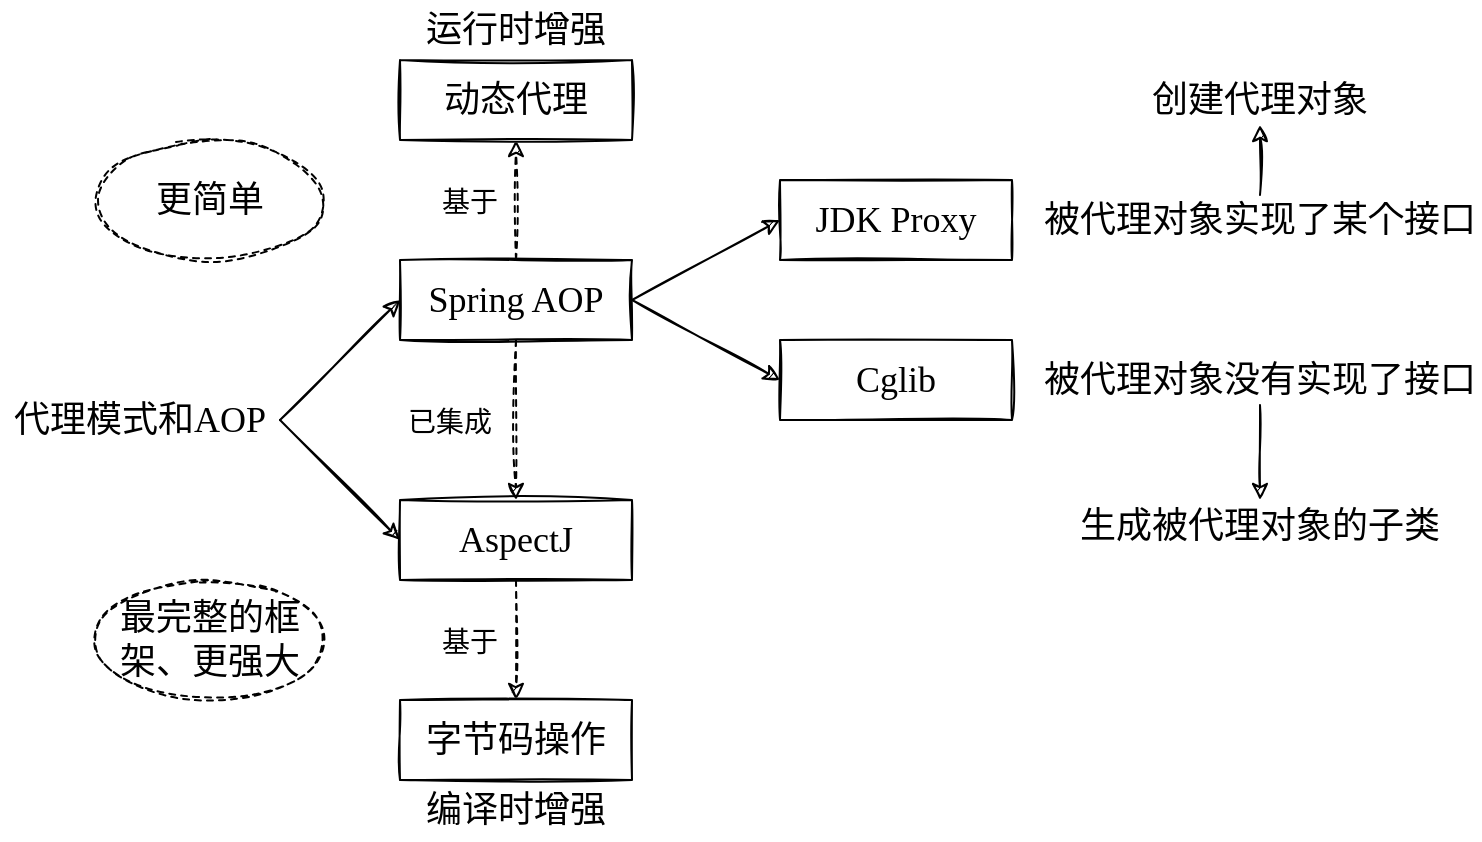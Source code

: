 <mxfile version="20.3.0" type="device"><diagram id="IanWXQto8tNl39bKye3X" name="第 1 页"><mxGraphModel dx="850" dy="664" grid="1" gridSize="10" guides="1" tooltips="1" connect="1" arrows="1" fold="1" page="1" pageScale="1" pageWidth="827" pageHeight="1169" math="0" shadow="0"><root><mxCell id="0"/><mxCell id="1" parent="0"/><mxCell id="BTqKzq2h07kBSAUvnQQ2-18" style="edgeStyle=none;rounded=0;sketch=1;orthogonalLoop=1;jettySize=auto;html=1;exitX=1;exitY=0.5;exitDx=0;exitDy=0;entryX=0;entryY=0.5;entryDx=0;entryDy=0;fontFamily=Comic Sans MS;fontSize=14;" edge="1" parent="1" source="BTqKzq2h07kBSAUvnQQ2-1" target="BTqKzq2h07kBSAUvnQQ2-2"><mxGeometry relative="1" as="geometry"/></mxCell><mxCell id="BTqKzq2h07kBSAUvnQQ2-19" style="edgeStyle=none;rounded=0;sketch=1;orthogonalLoop=1;jettySize=auto;html=1;exitX=1;exitY=0.5;exitDx=0;exitDy=0;entryX=0;entryY=0.5;entryDx=0;entryDy=0;fontFamily=Comic Sans MS;fontSize=14;" edge="1" parent="1" source="BTqKzq2h07kBSAUvnQQ2-1" target="BTqKzq2h07kBSAUvnQQ2-6"><mxGeometry relative="1" as="geometry"/></mxCell><mxCell id="BTqKzq2h07kBSAUvnQQ2-1" value="&lt;font face=&quot;Comic Sans MS&quot; style=&quot;font-size: 18px;&quot;&gt;代理模式和AOP&lt;/font&gt;" style="text;html=1;strokeColor=none;fillColor=none;align=center;verticalAlign=middle;whiteSpace=wrap;rounded=0;sketch=1;" vertex="1" parent="1"><mxGeometry x="30" y="225" width="140" height="30" as="geometry"/></mxCell><mxCell id="BTqKzq2h07kBSAUvnQQ2-10" style="edgeStyle=orthogonalEdgeStyle;rounded=0;orthogonalLoop=1;jettySize=auto;html=1;exitX=0.5;exitY=1;exitDx=0;exitDy=0;entryX=0.5;entryY=0;entryDx=0;entryDy=0;fontFamily=Comic Sans MS;fontSize=18;sketch=1;dashed=1;" edge="1" parent="1" source="BTqKzq2h07kBSAUvnQQ2-2" target="BTqKzq2h07kBSAUvnQQ2-6"><mxGeometry relative="1" as="geometry"/></mxCell><mxCell id="BTqKzq2h07kBSAUvnQQ2-13" style="edgeStyle=orthogonalEdgeStyle;rounded=0;sketch=1;orthogonalLoop=1;jettySize=auto;html=1;exitX=0.5;exitY=0;exitDx=0;exitDy=0;entryX=0.5;entryY=1;entryDx=0;entryDy=0;dashed=1;fontFamily=Comic Sans MS;fontSize=14;" edge="1" parent="1" source="BTqKzq2h07kBSAUvnQQ2-2" target="BTqKzq2h07kBSAUvnQQ2-3"><mxGeometry relative="1" as="geometry"/></mxCell><mxCell id="BTqKzq2h07kBSAUvnQQ2-16" style="rounded=0;sketch=1;orthogonalLoop=1;jettySize=auto;html=1;exitX=1;exitY=0.5;exitDx=0;exitDy=0;entryX=0;entryY=0.5;entryDx=0;entryDy=0;fontFamily=Comic Sans MS;fontSize=14;" edge="1" parent="1" source="BTqKzq2h07kBSAUvnQQ2-2" target="BTqKzq2h07kBSAUvnQQ2-4"><mxGeometry relative="1" as="geometry"/></mxCell><mxCell id="BTqKzq2h07kBSAUvnQQ2-17" style="edgeStyle=none;rounded=0;sketch=1;orthogonalLoop=1;jettySize=auto;html=1;exitX=1;exitY=0.5;exitDx=0;exitDy=0;entryX=0;entryY=0.5;entryDx=0;entryDy=0;fontFamily=Comic Sans MS;fontSize=14;" edge="1" parent="1" source="BTqKzq2h07kBSAUvnQQ2-2" target="BTqKzq2h07kBSAUvnQQ2-5"><mxGeometry relative="1" as="geometry"/></mxCell><mxCell id="BTqKzq2h07kBSAUvnQQ2-2" value="Spring AOP" style="rounded=0;whiteSpace=wrap;html=1;sketch=1;fontFamily=Comic Sans MS;fontSize=18;" vertex="1" parent="1"><mxGeometry x="230" y="160" width="116" height="40" as="geometry"/></mxCell><mxCell id="BTqKzq2h07kBSAUvnQQ2-3" value="动态代理" style="rounded=0;whiteSpace=wrap;html=1;sketch=1;fontFamily=Comic Sans MS;fontSize=18;" vertex="1" parent="1"><mxGeometry x="230" y="60" width="116" height="40" as="geometry"/></mxCell><mxCell id="BTqKzq2h07kBSAUvnQQ2-4" value="JDK Proxy" style="rounded=0;whiteSpace=wrap;html=1;sketch=1;fontFamily=Comic Sans MS;fontSize=18;" vertex="1" parent="1"><mxGeometry x="420" y="120" width="116" height="40" as="geometry"/></mxCell><mxCell id="BTqKzq2h07kBSAUvnQQ2-5" value="Cglib" style="rounded=0;whiteSpace=wrap;html=1;sketch=1;fontFamily=Comic Sans MS;fontSize=18;" vertex="1" parent="1"><mxGeometry x="420" y="200" width="116" height="40" as="geometry"/></mxCell><mxCell id="BTqKzq2h07kBSAUvnQQ2-12" style="edgeStyle=orthogonalEdgeStyle;rounded=0;sketch=1;orthogonalLoop=1;jettySize=auto;html=1;exitX=0.5;exitY=1;exitDx=0;exitDy=0;entryX=0.5;entryY=0;entryDx=0;entryDy=0;fontFamily=Comic Sans MS;fontSize=14;dashed=1;" edge="1" parent="1" source="BTqKzq2h07kBSAUvnQQ2-6" target="BTqKzq2h07kBSAUvnQQ2-9"><mxGeometry relative="1" as="geometry"/></mxCell><mxCell id="BTqKzq2h07kBSAUvnQQ2-6" value="AspectJ" style="rounded=0;whiteSpace=wrap;html=1;sketch=1;fontFamily=Comic Sans MS;fontSize=18;" vertex="1" parent="1"><mxGeometry x="230" y="280" width="116" height="40" as="geometry"/></mxCell><mxCell id="BTqKzq2h07kBSAUvnQQ2-7" value="&lt;font face=&quot;Comic Sans MS&quot; style=&quot;font-size: 18px;&quot;&gt;运行时增强&lt;/font&gt;" style="text;html=1;strokeColor=none;fillColor=none;align=center;verticalAlign=middle;whiteSpace=wrap;rounded=0;sketch=1;" vertex="1" parent="1"><mxGeometry x="223" y="30" width="130" height="30" as="geometry"/></mxCell><mxCell id="BTqKzq2h07kBSAUvnQQ2-8" value="&lt;font face=&quot;Comic Sans MS&quot; style=&quot;font-size: 18px;&quot;&gt;编译时增强&lt;/font&gt;" style="text;html=1;strokeColor=none;fillColor=none;align=center;verticalAlign=middle;whiteSpace=wrap;rounded=0;sketch=1;" vertex="1" parent="1"><mxGeometry x="223" y="420" width="130" height="30" as="geometry"/></mxCell><mxCell id="BTqKzq2h07kBSAUvnQQ2-9" value="字节码操作" style="rounded=0;whiteSpace=wrap;html=1;sketch=1;fontFamily=Comic Sans MS;fontSize=18;" vertex="1" parent="1"><mxGeometry x="230" y="380" width="116" height="40" as="geometry"/></mxCell><mxCell id="BTqKzq2h07kBSAUvnQQ2-11" value="&lt;font style=&quot;font-size: 14px;&quot;&gt;已集成&lt;/font&gt;" style="text;html=1;strokeColor=none;fillColor=none;align=center;verticalAlign=middle;whiteSpace=wrap;rounded=0;sketch=1;fontFamily=Comic Sans MS;fontSize=18;" vertex="1" parent="1"><mxGeometry x="230" y="230" width="50" height="20" as="geometry"/></mxCell><mxCell id="BTqKzq2h07kBSAUvnQQ2-14" value="&lt;font style=&quot;font-size: 14px;&quot;&gt;基于&lt;/font&gt;" style="text;html=1;strokeColor=none;fillColor=none;align=center;verticalAlign=middle;whiteSpace=wrap;rounded=0;sketch=1;fontFamily=Comic Sans MS;fontSize=18;" vertex="1" parent="1"><mxGeometry x="240" y="120" width="50" height="20" as="geometry"/></mxCell><mxCell id="BTqKzq2h07kBSAUvnQQ2-15" value="&lt;font style=&quot;font-size: 14px;&quot;&gt;基于&lt;/font&gt;" style="text;html=1;strokeColor=none;fillColor=none;align=center;verticalAlign=middle;whiteSpace=wrap;rounded=0;sketch=1;fontFamily=Comic Sans MS;fontSize=18;" vertex="1" parent="1"><mxGeometry x="240" y="340" width="50" height="20" as="geometry"/></mxCell><mxCell id="BTqKzq2h07kBSAUvnQQ2-22" style="edgeStyle=none;rounded=0;sketch=1;orthogonalLoop=1;jettySize=auto;html=1;exitX=0.5;exitY=0;exitDx=0;exitDy=0;entryX=0.5;entryY=1;entryDx=0;entryDy=0;fontFamily=Comic Sans MS;fontSize=18;" edge="1" parent="1" source="BTqKzq2h07kBSAUvnQQ2-20" target="BTqKzq2h07kBSAUvnQQ2-21"><mxGeometry relative="1" as="geometry"/></mxCell><mxCell id="BTqKzq2h07kBSAUvnQQ2-20" value="&lt;font style=&quot;font-size: 18px;&quot;&gt;被代理对象实现了某个接口&lt;/font&gt;" style="text;html=1;strokeColor=none;fillColor=none;align=center;verticalAlign=middle;whiteSpace=wrap;rounded=0;sketch=1;fontFamily=Comic Sans MS;fontSize=14;" vertex="1" parent="1"><mxGeometry x="550" y="127.5" width="220" height="25" as="geometry"/></mxCell><mxCell id="BTqKzq2h07kBSAUvnQQ2-21" value="&lt;font style=&quot;font-size: 18px;&quot;&gt;创建代理对象&lt;/font&gt;" style="text;html=1;strokeColor=none;fillColor=none;align=center;verticalAlign=middle;whiteSpace=wrap;rounded=0;sketch=1;fontFamily=Comic Sans MS;fontSize=14;" vertex="1" parent="1"><mxGeometry x="595" y="67.5" width="130" height="25" as="geometry"/></mxCell><mxCell id="BTqKzq2h07kBSAUvnQQ2-25" style="edgeStyle=none;rounded=0;sketch=1;orthogonalLoop=1;jettySize=auto;html=1;exitX=0.5;exitY=1;exitDx=0;exitDy=0;entryX=0.5;entryY=0;entryDx=0;entryDy=0;fontFamily=Comic Sans MS;fontSize=18;" edge="1" parent="1" source="BTqKzq2h07kBSAUvnQQ2-23" target="BTqKzq2h07kBSAUvnQQ2-24"><mxGeometry relative="1" as="geometry"/></mxCell><mxCell id="BTqKzq2h07kBSAUvnQQ2-23" value="&lt;font style=&quot;font-size: 18px;&quot;&gt;被代理对象没有实现了接口&lt;/font&gt;" style="text;html=1;strokeColor=none;fillColor=none;align=center;verticalAlign=middle;whiteSpace=wrap;rounded=0;sketch=1;fontFamily=Comic Sans MS;fontSize=14;" vertex="1" parent="1"><mxGeometry x="550" y="207.5" width="220" height="25" as="geometry"/></mxCell><mxCell id="BTqKzq2h07kBSAUvnQQ2-24" value="&lt;font style=&quot;font-size: 18px;&quot;&gt;生成被代理对象的子类&lt;/font&gt;" style="text;html=1;strokeColor=none;fillColor=none;align=center;verticalAlign=middle;whiteSpace=wrap;rounded=0;sketch=1;fontFamily=Comic Sans MS;fontSize=14;" vertex="1" parent="1"><mxGeometry x="565" y="280" width="190" height="25" as="geometry"/></mxCell><mxCell id="BTqKzq2h07kBSAUvnQQ2-26" value="更简单" style="ellipse;whiteSpace=wrap;html=1;sketch=1;fontFamily=Comic Sans MS;fontSize=18;dashed=1;" vertex="1" parent="1"><mxGeometry x="80" y="100" width="110" height="60" as="geometry"/></mxCell><mxCell id="BTqKzq2h07kBSAUvnQQ2-27" value="最完整的框架、更强大" style="ellipse;whiteSpace=wrap;html=1;sketch=1;fontFamily=Comic Sans MS;fontSize=18;dashed=1;" vertex="1" parent="1"><mxGeometry x="80" y="320" width="110" height="60" as="geometry"/></mxCell></root></mxGraphModel></diagram></mxfile>